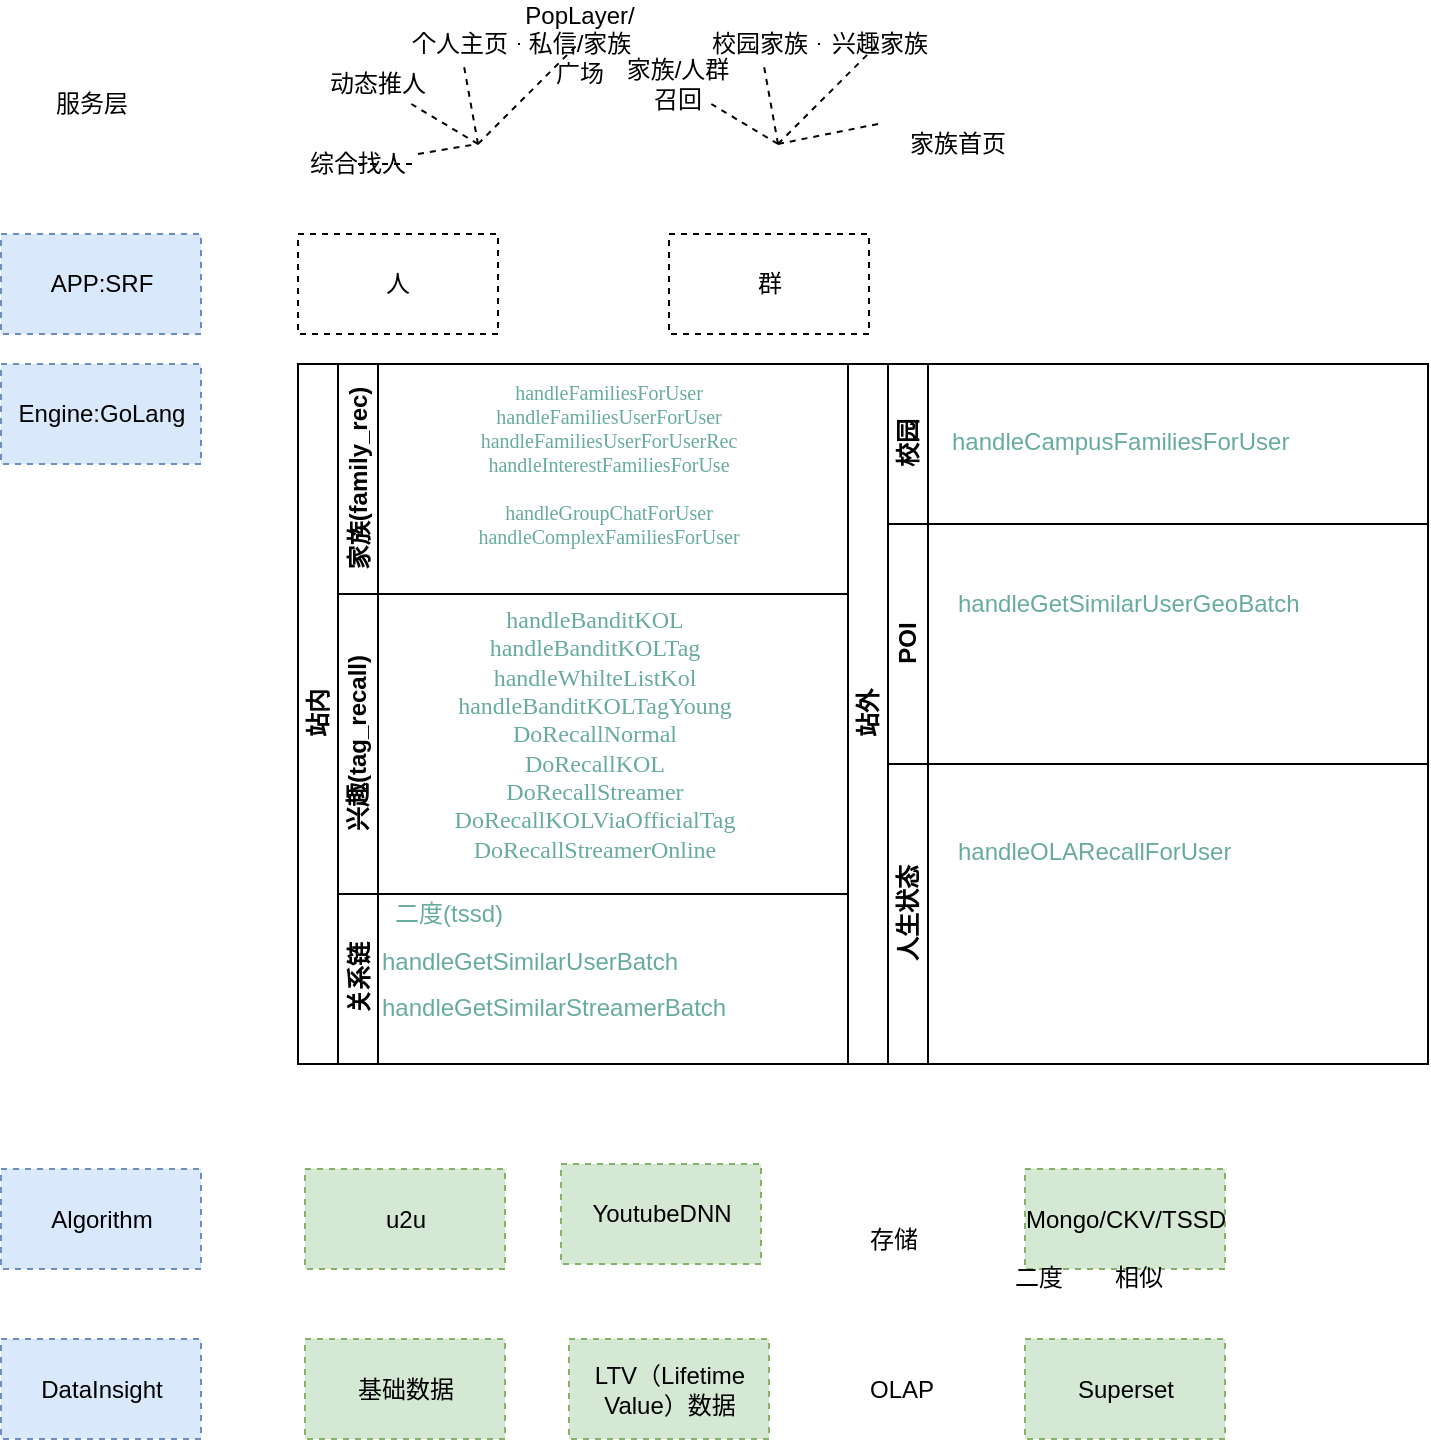 <mxfile version="12.3.7" type="github" pages="1">
  <diagram id="Y_AokOB5KF5WKN3AicvX" name="Page-1">
    <mxGraphModel dx="946" dy="505" grid="1" gridSize="10" guides="1" tooltips="1" connect="1" arrows="1" fold="1" page="1" pageScale="1" pageWidth="827" pageHeight="1169" math="0" shadow="0">
      <root>
        <mxCell id="0"/>
        <mxCell id="1" parent="0"/>
        <mxCell id="s-PTc00IzFQUta7m_57h-14" value="群" style="rounded=0;whiteSpace=wrap;html=1;dashed=1;" parent="1" vertex="1">
          <mxGeometry x="345.5" y="175" width="100" height="50" as="geometry"/>
        </mxCell>
        <mxCell id="s-PTc00IzFQUta7m_57h-19" value="人" style="rounded=0;whiteSpace=wrap;html=1;dashed=1;" parent="1" vertex="1">
          <mxGeometry x="160" y="175" width="100" height="50" as="geometry"/>
        </mxCell>
        <mxCell id="s-PTc00IzFQUta7m_57h-31" value="存储" style="text;html=1;resizable=0;points=[];autosize=1;align=left;verticalAlign=top;spacingTop=-4;" parent="1" vertex="1">
          <mxGeometry x="443.5" y="667.5" width="40" height="20" as="geometry"/>
        </mxCell>
        <mxCell id="s-PTc00IzFQUta7m_57h-33" value="服务层" style="text;html=1;resizable=0;points=[];autosize=1;align=left;verticalAlign=top;spacingTop=-4;" parent="1" vertex="1">
          <mxGeometry x="36.5" y="100" width="50" height="20" as="geometry"/>
        </mxCell>
        <mxCell id="s-PTc00IzFQUta7m_57h-37" value="" style="group" parent="1" vertex="1" connectable="0">
          <mxGeometry x="160" y="70" width="171" height="80" as="geometry"/>
        </mxCell>
        <mxCell id="s-PTc00IzFQUta7m_57h-1" value="" style="endArrow=none;dashed=1;html=1;" parent="s-PTc00IzFQUta7m_57h-37" source="s-PTc00IzFQUta7m_57h-6" edge="1">
          <mxGeometry width="50" height="50" relative="1" as="geometry">
            <mxPoint x="90" y="60" as="sourcePoint"/>
            <mxPoint x="30" y="40" as="targetPoint"/>
          </mxGeometry>
        </mxCell>
        <mxCell id="s-PTc00IzFQUta7m_57h-2" value="" style="endArrow=none;dashed=1;html=1;" parent="s-PTc00IzFQUta7m_57h-37" source="s-PTc00IzFQUta7m_57h-7" edge="1">
          <mxGeometry width="50" height="50" relative="1" as="geometry">
            <mxPoint x="90" y="60" as="sourcePoint"/>
            <mxPoint x="110" y="10" as="targetPoint"/>
          </mxGeometry>
        </mxCell>
        <mxCell id="s-PTc00IzFQUta7m_57h-3" value="" style="endArrow=none;dashed=1;html=1;" parent="s-PTc00IzFQUta7m_57h-37" edge="1">
          <mxGeometry width="50" height="50" relative="1" as="geometry">
            <mxPoint x="90" y="60" as="sourcePoint"/>
            <mxPoint x="140" y="10" as="targetPoint"/>
          </mxGeometry>
        </mxCell>
        <mxCell id="s-PTc00IzFQUta7m_57h-4" value="" style="endArrow=none;dashed=1;html=1;" parent="s-PTc00IzFQUta7m_57h-37" source="s-PTc00IzFQUta7m_57h-5" edge="1">
          <mxGeometry width="50" height="50" relative="1" as="geometry">
            <mxPoint x="30" y="70" as="sourcePoint"/>
            <mxPoint x="90" y="60" as="targetPoint"/>
          </mxGeometry>
        </mxCell>
        <mxCell id="s-PTc00IzFQUta7m_57h-8" value="PopLayer/私信/家族广场" style="text;html=1;strokeColor=none;fillColor=none;align=center;verticalAlign=middle;whiteSpace=wrap;rounded=0;" parent="s-PTc00IzFQUta7m_57h-37" vertex="1">
          <mxGeometry x="111" width="60" height="20" as="geometry"/>
        </mxCell>
        <mxCell id="s-PTc00IzFQUta7m_57h-5" value="综合找人" style="text;html=1;strokeColor=none;fillColor=none;align=center;verticalAlign=middle;whiteSpace=wrap;rounded=0;" parent="s-PTc00IzFQUta7m_57h-37" vertex="1">
          <mxGeometry y="60" width="60" height="20" as="geometry"/>
        </mxCell>
        <mxCell id="s-PTc00IzFQUta7m_57h-9" value="" style="endArrow=none;dashed=1;html=1;" parent="s-PTc00IzFQUta7m_57h-37" target="s-PTc00IzFQUta7m_57h-5" edge="1">
          <mxGeometry width="50" height="50" relative="1" as="geometry">
            <mxPoint x="30" y="70" as="sourcePoint"/>
            <mxPoint x="90" y="60" as="targetPoint"/>
          </mxGeometry>
        </mxCell>
        <mxCell id="s-PTc00IzFQUta7m_57h-6" value="动态推人" style="text;html=1;strokeColor=none;fillColor=none;align=center;verticalAlign=middle;whiteSpace=wrap;rounded=0;" parent="s-PTc00IzFQUta7m_57h-37" vertex="1">
          <mxGeometry x="10" y="20" width="60" height="20" as="geometry"/>
        </mxCell>
        <mxCell id="s-PTc00IzFQUta7m_57h-10" value="" style="endArrow=none;dashed=1;html=1;" parent="s-PTc00IzFQUta7m_57h-37" target="s-PTc00IzFQUta7m_57h-6" edge="1">
          <mxGeometry width="50" height="50" relative="1" as="geometry">
            <mxPoint x="90" y="60" as="sourcePoint"/>
            <mxPoint x="30" y="40" as="targetPoint"/>
          </mxGeometry>
        </mxCell>
        <mxCell id="s-PTc00IzFQUta7m_57h-7" value="个人主页" style="text;html=1;strokeColor=none;fillColor=none;align=center;verticalAlign=middle;whiteSpace=wrap;rounded=0;" parent="s-PTc00IzFQUta7m_57h-37" vertex="1">
          <mxGeometry x="51" width="60" height="20" as="geometry"/>
        </mxCell>
        <mxCell id="s-PTc00IzFQUta7m_57h-11" value="" style="endArrow=none;dashed=1;html=1;" parent="s-PTc00IzFQUta7m_57h-37" target="s-PTc00IzFQUta7m_57h-7" edge="1">
          <mxGeometry width="50" height="50" relative="1" as="geometry">
            <mxPoint x="90" y="60" as="sourcePoint"/>
            <mxPoint x="110" y="10" as="targetPoint"/>
          </mxGeometry>
        </mxCell>
        <mxCell id="s-PTc00IzFQUta7m_57h-41" value="u2u" style="rounded=0;whiteSpace=wrap;html=1;dashed=1;fillColor=#d5e8d4;strokeColor=#82b366;" parent="1" vertex="1">
          <mxGeometry x="163.5" y="642.5" width="100" height="50" as="geometry"/>
        </mxCell>
        <mxCell id="s-PTc00IzFQUta7m_57h-48" value="基础数据" style="rounded=0;whiteSpace=wrap;html=1;dashed=1;fillColor=#d5e8d4;strokeColor=#82b366;" parent="1" vertex="1">
          <mxGeometry x="163.5" y="727.5" width="100" height="50" as="geometry"/>
        </mxCell>
        <mxCell id="s-PTc00IzFQUta7m_57h-50" value="YoutubeDNN" style="rounded=0;whiteSpace=wrap;html=1;dashed=1;fillColor=#d5e8d4;strokeColor=#82b366;" parent="1" vertex="1">
          <mxGeometry x="291.5" y="640" width="100" height="50" as="geometry"/>
        </mxCell>
        <mxCell id="ecr_fcM2LNX9bwCegmGf-3" value="" style="group" parent="1" vertex="1" connectable="0">
          <mxGeometry x="310" y="70" width="171" height="80" as="geometry"/>
        </mxCell>
        <mxCell id="ecr_fcM2LNX9bwCegmGf-4" value="" style="endArrow=none;dashed=1;html=1;" parent="ecr_fcM2LNX9bwCegmGf-3" source="ecr_fcM2LNX9bwCegmGf-11" edge="1">
          <mxGeometry width="50" height="50" relative="1" as="geometry">
            <mxPoint x="90" y="60" as="sourcePoint"/>
            <mxPoint x="30" y="40" as="targetPoint"/>
          </mxGeometry>
        </mxCell>
        <mxCell id="ecr_fcM2LNX9bwCegmGf-5" value="" style="endArrow=none;dashed=1;html=1;" parent="ecr_fcM2LNX9bwCegmGf-3" source="ecr_fcM2LNX9bwCegmGf-13" edge="1">
          <mxGeometry width="50" height="50" relative="1" as="geometry">
            <mxPoint x="90" y="60" as="sourcePoint"/>
            <mxPoint x="110" y="10" as="targetPoint"/>
          </mxGeometry>
        </mxCell>
        <mxCell id="ecr_fcM2LNX9bwCegmGf-6" value="" style="endArrow=none;dashed=1;html=1;" parent="ecr_fcM2LNX9bwCegmGf-3" edge="1">
          <mxGeometry width="50" height="50" relative="1" as="geometry">
            <mxPoint x="90" y="60" as="sourcePoint"/>
            <mxPoint x="140" y="10" as="targetPoint"/>
          </mxGeometry>
        </mxCell>
        <mxCell id="ecr_fcM2LNX9bwCegmGf-7" value="" style="endArrow=none;dashed=1;html=1;" parent="ecr_fcM2LNX9bwCegmGf-3" edge="1">
          <mxGeometry width="50" height="50" relative="1" as="geometry">
            <mxPoint x="140" y="50" as="sourcePoint"/>
            <mxPoint x="90" y="60" as="targetPoint"/>
          </mxGeometry>
        </mxCell>
        <mxCell id="ecr_fcM2LNX9bwCegmGf-8" value="兴趣家族" style="text;html=1;strokeColor=none;fillColor=none;align=center;verticalAlign=middle;whiteSpace=wrap;rounded=0;" parent="ecr_fcM2LNX9bwCegmGf-3" vertex="1">
          <mxGeometry x="111" width="60" height="20" as="geometry"/>
        </mxCell>
        <mxCell id="ecr_fcM2LNX9bwCegmGf-11" value="家族/人群召回" style="text;html=1;strokeColor=none;fillColor=none;align=center;verticalAlign=middle;whiteSpace=wrap;rounded=0;" parent="ecr_fcM2LNX9bwCegmGf-3" vertex="1">
          <mxGeometry x="10" y="20" width="60" height="20" as="geometry"/>
        </mxCell>
        <mxCell id="ecr_fcM2LNX9bwCegmGf-12" value="" style="endArrow=none;dashed=1;html=1;" parent="ecr_fcM2LNX9bwCegmGf-3" target="ecr_fcM2LNX9bwCegmGf-11" edge="1">
          <mxGeometry width="50" height="50" relative="1" as="geometry">
            <mxPoint x="90" y="60" as="sourcePoint"/>
            <mxPoint x="30" y="40" as="targetPoint"/>
          </mxGeometry>
        </mxCell>
        <mxCell id="ecr_fcM2LNX9bwCegmGf-13" value="校园家族" style="text;html=1;strokeColor=none;fillColor=none;align=center;verticalAlign=middle;whiteSpace=wrap;rounded=0;" parent="ecr_fcM2LNX9bwCegmGf-3" vertex="1">
          <mxGeometry x="51" width="60" height="20" as="geometry"/>
        </mxCell>
        <mxCell id="ecr_fcM2LNX9bwCegmGf-14" value="" style="endArrow=none;dashed=1;html=1;" parent="ecr_fcM2LNX9bwCegmGf-3" target="ecr_fcM2LNX9bwCegmGf-13" edge="1">
          <mxGeometry width="50" height="50" relative="1" as="geometry">
            <mxPoint x="90" y="60" as="sourcePoint"/>
            <mxPoint x="110" y="10" as="targetPoint"/>
          </mxGeometry>
        </mxCell>
        <mxCell id="ecr_fcM2LNX9bwCegmGf-9" value="家族首页" style="text;html=1;strokeColor=none;fillColor=none;align=center;verticalAlign=middle;whiteSpace=wrap;rounded=0;" parent="1" vertex="1">
          <mxGeometry x="460" y="120" width="60" height="20" as="geometry"/>
        </mxCell>
        <mxCell id="ecr_fcM2LNX9bwCegmGf-16" value="LTV（Lifetime Value）数据" style="rounded=0;whiteSpace=wrap;html=1;dashed=1;fillColor=#d5e8d4;strokeColor=#82b366;" parent="1" vertex="1">
          <mxGeometry x="295.5" y="727.5" width="100" height="50" as="geometry"/>
        </mxCell>
        <mxCell id="ecr_fcM2LNX9bwCegmGf-18" value="Mongo/CKV/TSSD" style="rounded=0;whiteSpace=wrap;html=1;dashed=1;fillColor=#d5e8d4;strokeColor=#82b366;" parent="1" vertex="1">
          <mxGeometry x="523.5" y="642.5" width="100" height="50" as="geometry"/>
        </mxCell>
        <mxCell id="ecr_fcM2LNX9bwCegmGf-19" value="OLAP" style="text;html=1;resizable=0;points=[];autosize=1;align=left;verticalAlign=top;spacingTop=-4;" parent="1" vertex="1">
          <mxGeometry x="443.5" y="742.5" width="50" height="20" as="geometry"/>
        </mxCell>
        <mxCell id="ecr_fcM2LNX9bwCegmGf-20" value="Superset" style="rounded=0;whiteSpace=wrap;html=1;dashed=1;fillColor=#d5e8d4;strokeColor=#82b366;" parent="1" vertex="1">
          <mxGeometry x="523.5" y="727.5" width="100" height="50" as="geometry"/>
        </mxCell>
        <mxCell id="ecr_fcM2LNX9bwCegmGf-22" value="APP:SRF" style="rounded=0;whiteSpace=wrap;html=1;dashed=1;fillColor=#dae8fc;strokeColor=#6c8ebf;" parent="1" vertex="1">
          <mxGeometry x="11.5" y="175" width="100" height="50" as="geometry"/>
        </mxCell>
        <mxCell id="ecr_fcM2LNX9bwCegmGf-23" value="Engine:GoLang" style="rounded=0;whiteSpace=wrap;html=1;dashed=1;fillColor=#dae8fc;strokeColor=#6c8ebf;" parent="1" vertex="1">
          <mxGeometry x="11.5" y="240" width="100" height="50" as="geometry"/>
        </mxCell>
        <mxCell id="_4S4c3pxeP70puiZ8Xbx-4" value="站内" style="swimlane;html=1;childLayout=stackLayout;resizeParent=1;resizeParentMax=0;horizontal=0;startSize=20;horizontalStack=0;" vertex="1" parent="1">
          <mxGeometry x="160" y="240" width="275" height="350" as="geometry"/>
        </mxCell>
        <mxCell id="_4S4c3pxeP70puiZ8Xbx-5" value="家族(family_rec)" style="swimlane;html=1;startSize=20;horizontal=0;" vertex="1" parent="_4S4c3pxeP70puiZ8Xbx-4">
          <mxGeometry x="20" width="255" height="115" as="geometry"/>
        </mxCell>
        <mxCell id="_4S4c3pxeP70puiZ8Xbx-55" value="&lt;pre style=&quot;background-color: rgb(255 , 255 , 255) ; font-family: &amp;#34;menlo&amp;#34; ; font-size: 10px&quot;&gt;&lt;font color=&quot;#67ab9f&quot;&gt;&lt;span style=&quot;font-size: 10px&quot;&gt;handleFamiliesForUser&lt;/span&gt;&lt;span style=&quot;font-size: 10px&quot;&gt;&lt;br style=&quot;font-size: 10px&quot;&gt;&lt;/span&gt;&lt;span style=&quot;font-size: 10px&quot;&gt;handleFamiliesUserForUser&lt;/span&gt;&lt;span style=&quot;font-size: 10px&quot;&gt;&lt;br style=&quot;font-size: 10px&quot;&gt;&lt;/span&gt;&lt;span style=&quot;font-size: 10px&quot;&gt;handleFamiliesUserForUserRec&lt;/span&gt;&lt;span style=&quot;font-size: 10px&quot;&gt;&lt;br style=&quot;font-size: 10px&quot;&gt;&lt;/span&gt;&lt;span style=&quot;font-size: 10px&quot;&gt;handleInterestFamiliesForUse&lt;/span&gt;&lt;span style=&quot;font-size: 10px&quot;&gt;&lt;br style=&quot;font-size: 10px&quot;&gt;&lt;/span&gt;&lt;span style=&quot;font-size: 10px&quot;&gt;&lt;br style=&quot;font-size: 10px&quot;&gt;&lt;/span&gt;&lt;span style=&quot;font-size: 10px&quot;&gt;handleGroupChatForUser&lt;/span&gt;&lt;span style=&quot;font-size: 10px&quot;&gt;&lt;br style=&quot;font-size: 10px&quot;&gt;&lt;/span&gt;&lt;span style=&quot;font-size: 10px&quot;&gt;handleComplexFamiliesForUser&lt;/span&gt;&lt;/font&gt;&lt;/pre&gt;" style="text;html=1;align=center;verticalAlign=middle;resizable=0;points=[];;autosize=1;" vertex="1" parent="_4S4c3pxeP70puiZ8Xbx-5">
          <mxGeometry x="24.5" y="-15" width="220" height="130" as="geometry"/>
        </mxCell>
        <mxCell id="_4S4c3pxeP70puiZ8Xbx-6" value="兴趣(tag_recall)" style="swimlane;html=1;startSize=20;horizontal=0;" vertex="1" parent="_4S4c3pxeP70puiZ8Xbx-4">
          <mxGeometry x="20" y="115" width="255" height="150" as="geometry"/>
        </mxCell>
        <mxCell id="_4S4c3pxeP70puiZ8Xbx-59" value="&lt;pre style=&quot;background-color: rgb(255 , 255 , 255) ; font-family: &amp;#34;menlo&amp;#34; ; font-size: 10px&quot;&gt;&lt;pre style=&quot;font-family: &amp;#34;menlo&amp;#34; ; font-size: 10.5pt&quot;&gt;&lt;pre style=&quot;font-family: &amp;#34;menlo&amp;#34; ; font-size: 12px&quot;&gt;&lt;font color=&quot;#67ab9f&quot; style=&quot;font-size: 12px&quot;&gt;handleBanditKOL&lt;br&gt;handleBanditKOLTag&lt;br&gt;handleWhilteListKol&lt;br&gt;handleBanditKOLTagYoung&lt;br&gt;DoRecallNormal&lt;br&gt;DoRecallKOL&lt;br&gt;DoRecallStreamer&lt;br&gt;DoRecallKOLViaOfficialTag&lt;br&gt;DoRecallStreamerOnline&lt;/font&gt;&lt;/pre&gt;&lt;/pre&gt;&lt;/pre&gt;" style="text;html=1;align=center;verticalAlign=middle;resizable=0;points=[];;autosize=1;" vertex="1" parent="_4S4c3pxeP70puiZ8Xbx-6">
          <mxGeometry x="27.5" y="-10" width="200" height="160" as="geometry"/>
        </mxCell>
        <mxCell id="_4S4c3pxeP70puiZ8Xbx-7" value="关系链" style="swimlane;html=1;startSize=20;horizontal=0;" vertex="1" parent="_4S4c3pxeP70puiZ8Xbx-4">
          <mxGeometry x="20" y="265" width="255" height="85" as="geometry"/>
        </mxCell>
        <mxCell id="_4S4c3pxeP70puiZ8Xbx-12" value="&lt;font color=&quot;#67ab9f&quot;&gt;二度(tssd)&lt;/font&gt;" style="text;html=1;align=center;verticalAlign=middle;resizable=0;points=[];;autosize=1;" vertex="1" parent="_4S4c3pxeP70puiZ8Xbx-7">
          <mxGeometry x="20" width="70" height="20" as="geometry"/>
        </mxCell>
        <mxCell id="_4S4c3pxeP70puiZ8Xbx-63" value="&lt;font color=&quot;#67ab9f&quot;&gt;handleGetSimilarUserBatch&lt;/font&gt;" style="text;html=1;" vertex="1" parent="_4S4c3pxeP70puiZ8Xbx-7">
          <mxGeometry x="20" y="20" width="170" height="30" as="geometry"/>
        </mxCell>
        <mxCell id="_4S4c3pxeP70puiZ8Xbx-70" value="&lt;font color=&quot;#67ab9f&quot;&gt;handleGetSimilarStreamerBatch&lt;/font&gt;" style="text;html=1;" vertex="1" parent="_4S4c3pxeP70puiZ8Xbx-7">
          <mxGeometry x="20" y="42.5" width="170" height="30" as="geometry"/>
        </mxCell>
        <mxCell id="_4S4c3pxeP70puiZ8Xbx-39" value="站外" style="swimlane;html=1;childLayout=stackLayout;resizeParent=1;resizeParentMax=0;horizontal=0;startSize=20;horizontalStack=0;" vertex="1" parent="1">
          <mxGeometry x="435" y="240" width="290" height="350" as="geometry"/>
        </mxCell>
        <mxCell id="_4S4c3pxeP70puiZ8Xbx-40" value="校园" style="swimlane;html=1;startSize=20;horizontal=0;" vertex="1" parent="_4S4c3pxeP70puiZ8Xbx-39">
          <mxGeometry x="20" width="270" height="80" as="geometry"/>
        </mxCell>
        <mxCell id="_4S4c3pxeP70puiZ8Xbx-62" value="&lt;font color=&quot;#67ab9f&quot;&gt;handleCampusFamiliesForUser&lt;/font&gt;" style="text;html=1;" vertex="1" parent="_4S4c3pxeP70puiZ8Xbx-40">
          <mxGeometry x="29.5" y="25" width="190" height="30" as="geometry"/>
        </mxCell>
        <mxCell id="_4S4c3pxeP70puiZ8Xbx-47" value="POI" style="swimlane;html=1;startSize=20;horizontal=0;" vertex="1" parent="_4S4c3pxeP70puiZ8Xbx-39">
          <mxGeometry x="20" y="80" width="270" height="120" as="geometry"/>
        </mxCell>
        <mxCell id="_4S4c3pxeP70puiZ8Xbx-66" value="&lt;font color=&quot;#67ab9f&quot;&gt;handleGetSimilarUserGeoBatch&lt;/font&gt;" style="text;html=1;" vertex="1" parent="_4S4c3pxeP70puiZ8Xbx-47">
          <mxGeometry x="33" y="26" width="200" height="30" as="geometry"/>
        </mxCell>
        <mxCell id="_4S4c3pxeP70puiZ8Xbx-50" value="人生状态" style="swimlane;html=1;startSize=20;horizontal=0;" vertex="1" parent="_4S4c3pxeP70puiZ8Xbx-39">
          <mxGeometry x="20" y="200" width="270" height="150" as="geometry"/>
        </mxCell>
        <mxCell id="_4S4c3pxeP70puiZ8Xbx-51" value="二度" style="text;html=1;align=center;verticalAlign=middle;resizable=0;points=[];;autosize=1;" vertex="1" parent="_4S4c3pxeP70puiZ8Xbx-50">
          <mxGeometry x="54.5" y="246.5" width="40" height="20" as="geometry"/>
        </mxCell>
        <mxCell id="_4S4c3pxeP70puiZ8Xbx-53" value="相似" style="text;html=1;align=center;verticalAlign=middle;resizable=0;points=[];;autosize=1;" vertex="1" parent="_4S4c3pxeP70puiZ8Xbx-50">
          <mxGeometry x="104.5" y="246.5" width="40" height="20" as="geometry"/>
        </mxCell>
        <mxCell id="_4S4c3pxeP70puiZ8Xbx-65" value="&lt;font color=&quot;#67ab9f&quot;&gt;handleOLARecallForUser&lt;/font&gt;" style="text;html=1;" vertex="1" parent="_4S4c3pxeP70puiZ8Xbx-50">
          <mxGeometry x="33" y="30" width="160" height="30" as="geometry"/>
        </mxCell>
        <mxCell id="_4S4c3pxeP70puiZ8Xbx-68" value="Algorithm" style="rounded=0;whiteSpace=wrap;html=1;dashed=1;fillColor=#dae8fc;strokeColor=#6c8ebf;" vertex="1" parent="1">
          <mxGeometry x="11.5" y="642.5" width="100" height="50" as="geometry"/>
        </mxCell>
        <mxCell id="_4S4c3pxeP70puiZ8Xbx-69" value="DataInsight" style="rounded=0;whiteSpace=wrap;html=1;dashed=1;fillColor=#dae8fc;strokeColor=#6c8ebf;" vertex="1" parent="1">
          <mxGeometry x="11.5" y="727.5" width="100" height="50" as="geometry"/>
        </mxCell>
      </root>
    </mxGraphModel>
  </diagram>
</mxfile>
